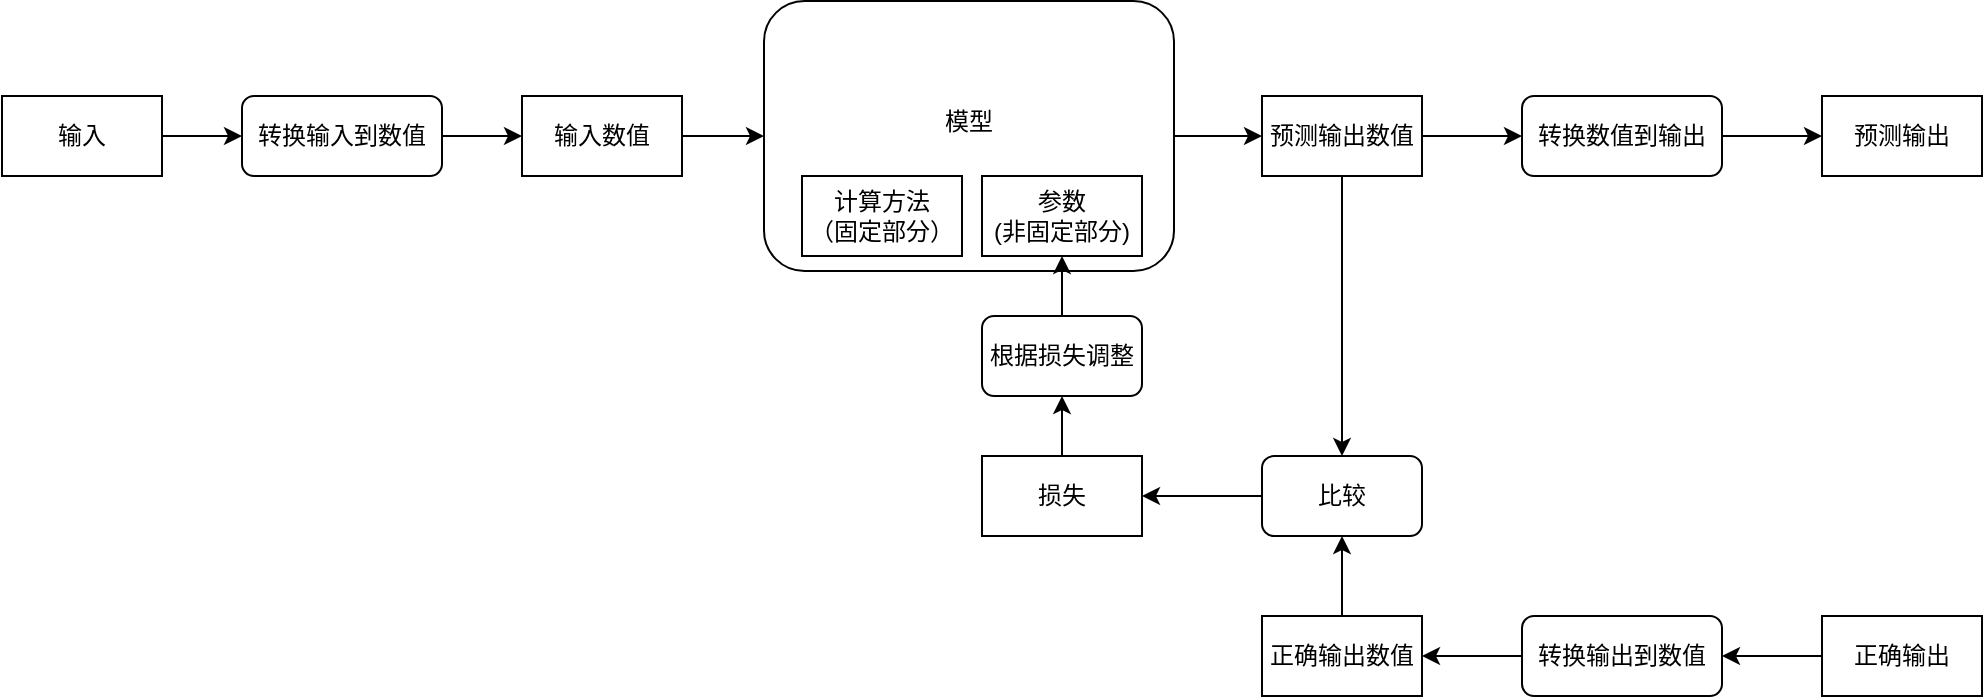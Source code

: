 <mxfile version="12.9.3" type="device"><diagram id="zAAim4QTFo5qqEYTbBKM" name="Page-1"><mxGraphModel dx="946" dy="611" grid="1" gridSize="10" guides="1" tooltips="1" connect="1" arrows="1" fold="1" page="1" pageScale="1" pageWidth="850" pageHeight="1100" math="0" shadow="0"><root><mxCell id="0"/><mxCell id="1" parent="0"/><mxCell id="htpJ8Rw3Iz-MVEZmRI5u-16" style="rounded=0;orthogonalLoop=1;jettySize=auto;html=1;exitX=1;exitY=0.5;exitDx=0;exitDy=0;entryX=0;entryY=0.5;entryDx=0;entryDy=0;" parent="1" source="htpJ8Rw3Iz-MVEZmRI5u-12" target="htpJ8Rw3Iz-MVEZmRI5u-15" edge="1"><mxGeometry relative="1" as="geometry"/></mxCell><mxCell id="htpJ8Rw3Iz-MVEZmRI5u-12" value="模型&lt;br&gt;&amp;nbsp;&amp;nbsp;" style="rounded=1;whiteSpace=wrap;html=1;" parent="1" vertex="1"><mxGeometry x="421" y="112.5" width="205" height="135" as="geometry"/></mxCell><mxCell id="htpJ8Rw3Iz-MVEZmRI5u-5" style="edgeStyle=orthogonalEdgeStyle;rounded=0;orthogonalLoop=1;jettySize=auto;html=1;exitX=1;exitY=0.5;exitDx=0;exitDy=0;entryX=0;entryY=0.5;entryDx=0;entryDy=0;" parent="1" source="htpJ8Rw3Iz-MVEZmRI5u-1" target="htpJ8Rw3Iz-MVEZmRI5u-3" edge="1"><mxGeometry relative="1" as="geometry"/></mxCell><mxCell id="htpJ8Rw3Iz-MVEZmRI5u-1" value="输入" style="rounded=0;whiteSpace=wrap;html=1;" parent="1" vertex="1"><mxGeometry x="40" y="160" width="80" height="40" as="geometry"/></mxCell><mxCell id="htpJ8Rw3Iz-MVEZmRI5u-6" style="edgeStyle=orthogonalEdgeStyle;rounded=0;orthogonalLoop=1;jettySize=auto;html=1;exitX=1;exitY=0.5;exitDx=0;exitDy=0;entryX=0;entryY=0.5;entryDx=0;entryDy=0;" parent="1" source="htpJ8Rw3Iz-MVEZmRI5u-3" target="htpJ8Rw3Iz-MVEZmRI5u-4" edge="1"><mxGeometry relative="1" as="geometry"/></mxCell><mxCell id="htpJ8Rw3Iz-MVEZmRI5u-3" value="转换输入到数值" style="rounded=1;whiteSpace=wrap;html=1;" parent="1" vertex="1"><mxGeometry x="160" y="160" width="100" height="40" as="geometry"/></mxCell><mxCell id="htpJ8Rw3Iz-MVEZmRI5u-14" style="rounded=0;orthogonalLoop=1;jettySize=auto;html=1;exitX=1;exitY=0.5;exitDx=0;exitDy=0;entryX=0;entryY=0.5;entryDx=0;entryDy=0;" parent="1" source="htpJ8Rw3Iz-MVEZmRI5u-4" target="htpJ8Rw3Iz-MVEZmRI5u-12" edge="1"><mxGeometry relative="1" as="geometry"/></mxCell><mxCell id="htpJ8Rw3Iz-MVEZmRI5u-4" value="输入数值" style="rounded=0;whiteSpace=wrap;html=1;" parent="1" vertex="1"><mxGeometry x="300" y="160" width="80" height="40" as="geometry"/></mxCell><mxCell id="htpJ8Rw3Iz-MVEZmRI5u-10" value="参数&lt;br&gt;(非固定部分)" style="rounded=0;whiteSpace=wrap;html=1;" parent="1" vertex="1"><mxGeometry x="530" y="200" width="80" height="40" as="geometry"/></mxCell><mxCell id="htpJ8Rw3Iz-MVEZmRI5u-21" style="edgeStyle=none;rounded=0;orthogonalLoop=1;jettySize=auto;html=1;exitX=1;exitY=0.5;exitDx=0;exitDy=0;entryX=0;entryY=0.5;entryDx=0;entryDy=0;" parent="1" source="htpJ8Rw3Iz-MVEZmRI5u-15" target="htpJ8Rw3Iz-MVEZmRI5u-20" edge="1"><mxGeometry relative="1" as="geometry"/></mxCell><mxCell id="htpJ8Rw3Iz-MVEZmRI5u-39" style="edgeStyle=none;rounded=0;orthogonalLoop=1;jettySize=auto;html=1;exitX=0.5;exitY=1;exitDx=0;exitDy=0;" parent="1" source="htpJ8Rw3Iz-MVEZmRI5u-15" target="htpJ8Rw3Iz-MVEZmRI5u-37" edge="1"><mxGeometry relative="1" as="geometry"/></mxCell><mxCell id="htpJ8Rw3Iz-MVEZmRI5u-15" value="预测输出数值" style="rounded=0;whiteSpace=wrap;html=1;" parent="1" vertex="1"><mxGeometry x="670" y="160" width="80" height="40" as="geometry"/></mxCell><mxCell id="htpJ8Rw3Iz-MVEZmRI5u-17" value="计算方法&lt;br&gt;（固定部分）" style="rounded=0;whiteSpace=wrap;html=1;" parent="1" vertex="1"><mxGeometry x="440" y="200" width="80" height="40" as="geometry"/></mxCell><mxCell id="htpJ8Rw3Iz-MVEZmRI5u-23" style="edgeStyle=none;rounded=0;orthogonalLoop=1;jettySize=auto;html=1;exitX=1;exitY=0.5;exitDx=0;exitDy=0;entryX=0;entryY=0.5;entryDx=0;entryDy=0;" parent="1" source="htpJ8Rw3Iz-MVEZmRI5u-20" target="htpJ8Rw3Iz-MVEZmRI5u-22" edge="1"><mxGeometry relative="1" as="geometry"/></mxCell><mxCell id="htpJ8Rw3Iz-MVEZmRI5u-20" value="转换数值到输出" style="rounded=1;whiteSpace=wrap;html=1;" parent="1" vertex="1"><mxGeometry x="800" y="160" width="100" height="40" as="geometry"/></mxCell><mxCell id="htpJ8Rw3Iz-MVEZmRI5u-22" value="预测输出" style="rounded=0;whiteSpace=wrap;html=1;" parent="1" vertex="1"><mxGeometry x="950" y="160" width="80" height="40" as="geometry"/></mxCell><mxCell id="htpJ8Rw3Iz-MVEZmRI5u-30" style="edgeStyle=none;rounded=0;orthogonalLoop=1;jettySize=auto;html=1;exitX=0;exitY=0.5;exitDx=0;exitDy=0;entryX=1;entryY=0.5;entryDx=0;entryDy=0;" parent="1" source="htpJ8Rw3Iz-MVEZmRI5u-24" target="htpJ8Rw3Iz-MVEZmRI5u-29" edge="1"><mxGeometry relative="1" as="geometry"/></mxCell><mxCell id="htpJ8Rw3Iz-MVEZmRI5u-24" value="正确输出" style="rounded=0;whiteSpace=wrap;html=1;" parent="1" vertex="1"><mxGeometry x="950" y="420" width="80" height="40" as="geometry"/></mxCell><mxCell id="htpJ8Rw3Iz-MVEZmRI5u-34" style="edgeStyle=none;rounded=0;orthogonalLoop=1;jettySize=auto;html=1;exitX=0;exitY=0.5;exitDx=0;exitDy=0;entryX=1;entryY=0.5;entryDx=0;entryDy=0;" parent="1" source="htpJ8Rw3Iz-MVEZmRI5u-29" target="htpJ8Rw3Iz-MVEZmRI5u-31" edge="1"><mxGeometry relative="1" as="geometry"/></mxCell><mxCell id="htpJ8Rw3Iz-MVEZmRI5u-29" value="转换输出到数值" style="rounded=1;whiteSpace=wrap;html=1;" parent="1" vertex="1"><mxGeometry x="800" y="420" width="100" height="40" as="geometry"/></mxCell><mxCell id="htpJ8Rw3Iz-MVEZmRI5u-38" style="edgeStyle=none;rounded=0;orthogonalLoop=1;jettySize=auto;html=1;exitX=0.5;exitY=0;exitDx=0;exitDy=0;entryX=0.5;entryY=1;entryDx=0;entryDy=0;" parent="1" source="htpJ8Rw3Iz-MVEZmRI5u-31" target="htpJ8Rw3Iz-MVEZmRI5u-37" edge="1"><mxGeometry relative="1" as="geometry"/></mxCell><mxCell id="htpJ8Rw3Iz-MVEZmRI5u-31" value="正确输出数值" style="rounded=0;whiteSpace=wrap;html=1;" parent="1" vertex="1"><mxGeometry x="670" y="420" width="80" height="40" as="geometry"/></mxCell><mxCell id="htpJ8Rw3Iz-MVEZmRI5u-41" style="edgeStyle=none;rounded=0;orthogonalLoop=1;jettySize=auto;html=1;exitX=0;exitY=0.5;exitDx=0;exitDy=0;entryX=1;entryY=0.5;entryDx=0;entryDy=0;" parent="1" source="htpJ8Rw3Iz-MVEZmRI5u-37" target="htpJ8Rw3Iz-MVEZmRI5u-40" edge="1"><mxGeometry relative="1" as="geometry"/></mxCell><mxCell id="htpJ8Rw3Iz-MVEZmRI5u-37" value="比较" style="rounded=1;whiteSpace=wrap;html=1;" parent="1" vertex="1"><mxGeometry x="670" y="340" width="80" height="40" as="geometry"/></mxCell><mxCell id="htpJ8Rw3Iz-MVEZmRI5u-43" style="edgeStyle=none;rounded=0;orthogonalLoop=1;jettySize=auto;html=1;exitX=0.5;exitY=0;exitDx=0;exitDy=0;entryX=0.5;entryY=1;entryDx=0;entryDy=0;" parent="1" source="htpJ8Rw3Iz-MVEZmRI5u-40" target="htpJ8Rw3Iz-MVEZmRI5u-42" edge="1"><mxGeometry relative="1" as="geometry"/></mxCell><mxCell id="htpJ8Rw3Iz-MVEZmRI5u-40" value="损失" style="rounded=0;whiteSpace=wrap;html=1;" parent="1" vertex="1"><mxGeometry x="530" y="340" width="80" height="40" as="geometry"/></mxCell><mxCell id="htpJ8Rw3Iz-MVEZmRI5u-44" style="edgeStyle=none;rounded=0;orthogonalLoop=1;jettySize=auto;html=1;exitX=0.5;exitY=0;exitDx=0;exitDy=0;entryX=0.5;entryY=1;entryDx=0;entryDy=0;" parent="1" source="htpJ8Rw3Iz-MVEZmRI5u-42" target="htpJ8Rw3Iz-MVEZmRI5u-10" edge="1"><mxGeometry relative="1" as="geometry"/></mxCell><mxCell id="htpJ8Rw3Iz-MVEZmRI5u-42" value="根据损失调整" style="rounded=1;whiteSpace=wrap;html=1;" parent="1" vertex="1"><mxGeometry x="530" y="270" width="80" height="40" as="geometry"/></mxCell></root></mxGraphModel></diagram></mxfile>
